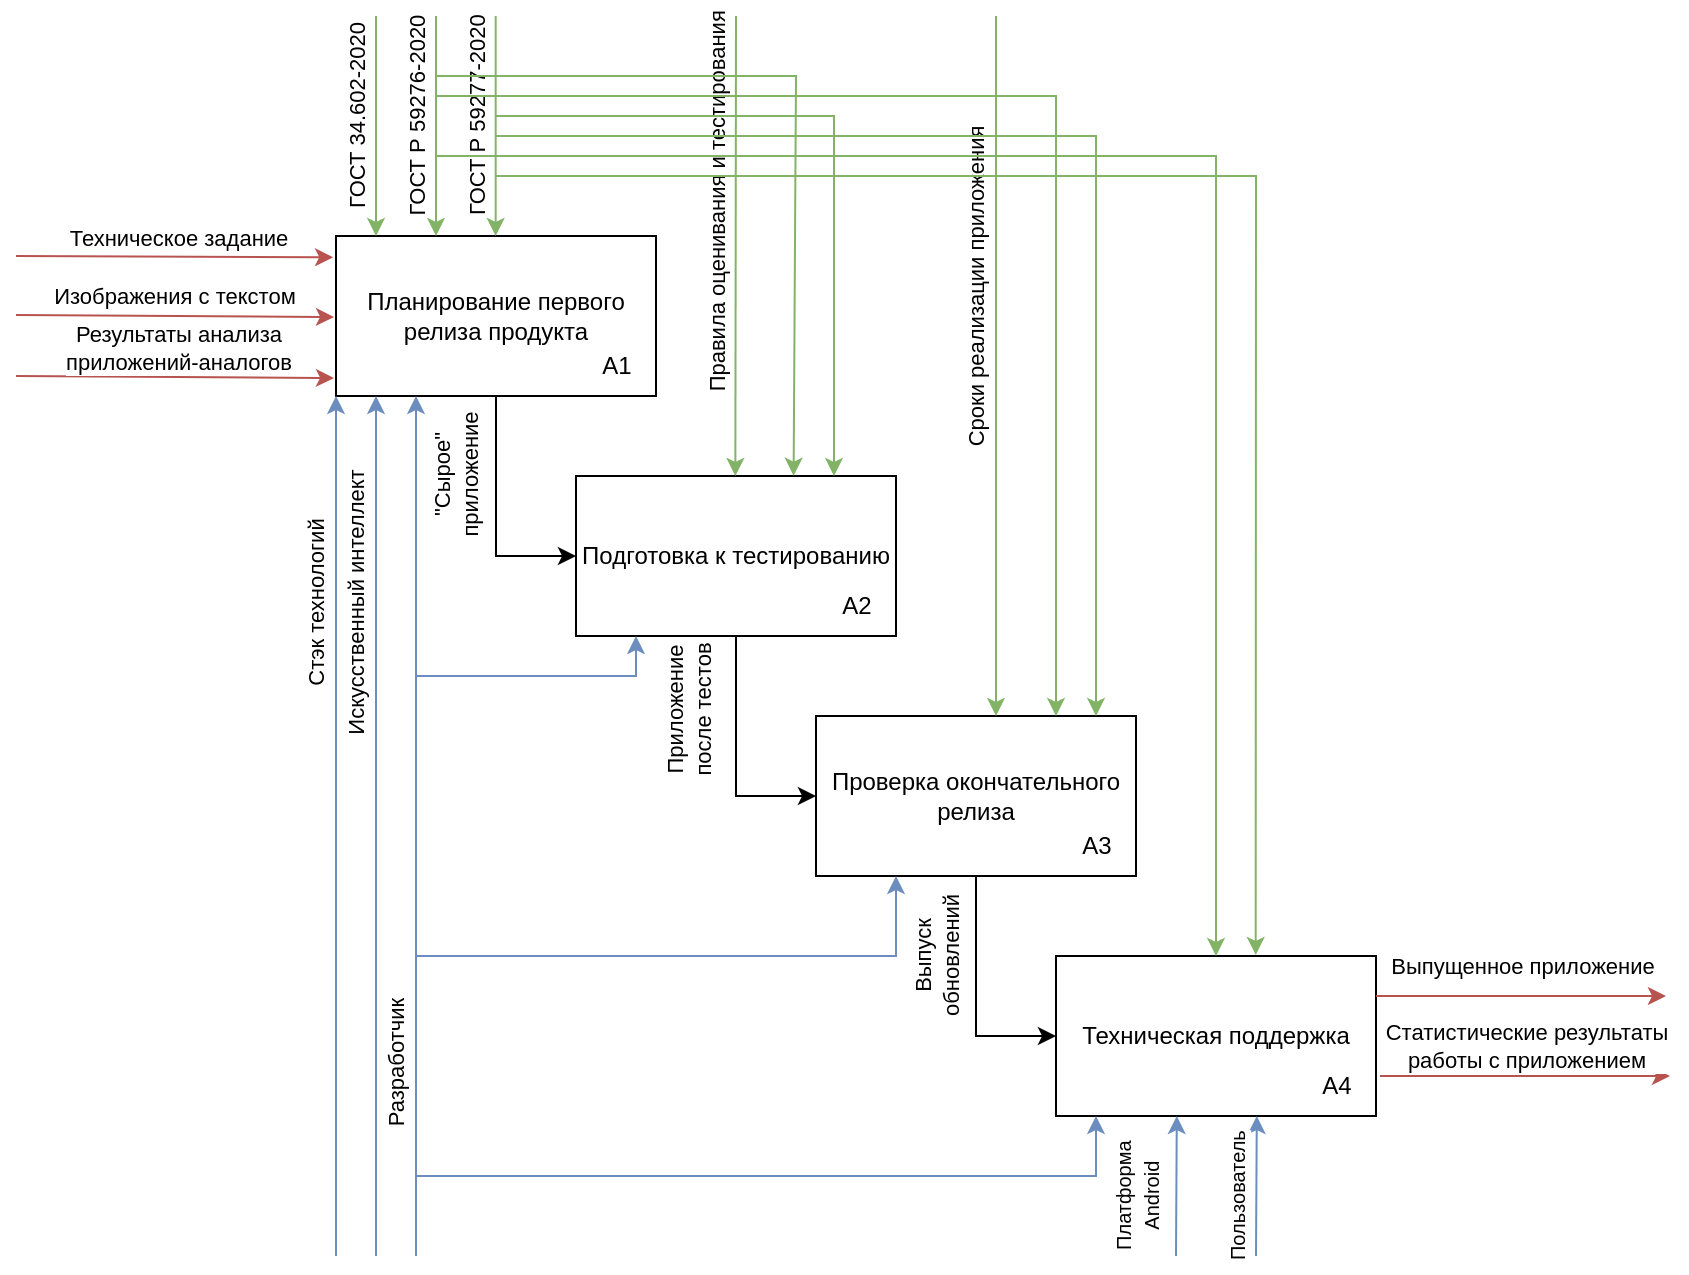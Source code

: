 <mxfile version="21.2.9" type="github">
  <diagram name="Страница 1" id="FvW-8u6A8Kp4nERWcAdV">
    <mxGraphModel dx="2227" dy="1881" grid="1" gridSize="10" guides="1" tooltips="1" connect="1" arrows="1" fold="1" page="1" pageScale="1" pageWidth="827" pageHeight="1169" math="0" shadow="0">
      <root>
        <mxCell id="0" />
        <mxCell id="1" parent="0" />
        <mxCell id="mUoGgQDWp7Y6EdaY5Bcs-1" value="Планирование первого релиза продукта" style="rounded=0;whiteSpace=wrap;html=1;" vertex="1" parent="1">
          <mxGeometry x="160" y="80" width="160" height="80" as="geometry" />
        </mxCell>
        <mxCell id="mUoGgQDWp7Y6EdaY5Bcs-2" value="А1" style="text;html=1;align=center;verticalAlign=middle;resizable=0;points=[];autosize=1;strokeColor=none;fillColor=none;" vertex="1" parent="1">
          <mxGeometry x="280" y="130" width="40" height="30" as="geometry" />
        </mxCell>
        <mxCell id="mUoGgQDWp7Y6EdaY5Bcs-9" value="Подготовка к тестированию" style="rounded=0;whiteSpace=wrap;html=1;" vertex="1" parent="1">
          <mxGeometry x="280" y="200" width="160" height="80" as="geometry" />
        </mxCell>
        <mxCell id="mUoGgQDWp7Y6EdaY5Bcs-10" value="А2" style="text;html=1;align=center;verticalAlign=middle;resizable=0;points=[];autosize=1;strokeColor=none;fillColor=none;" vertex="1" parent="1">
          <mxGeometry x="400" y="250" width="40" height="30" as="geometry" />
        </mxCell>
        <mxCell id="mUoGgQDWp7Y6EdaY5Bcs-11" value="Проверка окончательного релиза" style="rounded=0;whiteSpace=wrap;html=1;" vertex="1" parent="1">
          <mxGeometry x="400" y="320" width="160" height="80" as="geometry" />
        </mxCell>
        <mxCell id="mUoGgQDWp7Y6EdaY5Bcs-12" value="А3" style="text;html=1;align=center;verticalAlign=middle;resizable=0;points=[];autosize=1;strokeColor=none;fillColor=none;" vertex="1" parent="1">
          <mxGeometry x="520" y="370" width="40" height="30" as="geometry" />
        </mxCell>
        <mxCell id="mUoGgQDWp7Y6EdaY5Bcs-13" value="Техническая поддержка" style="rounded=0;whiteSpace=wrap;html=1;" vertex="1" parent="1">
          <mxGeometry x="520" y="440" width="160" height="80" as="geometry" />
        </mxCell>
        <mxCell id="mUoGgQDWp7Y6EdaY5Bcs-14" value="А4" style="text;html=1;align=center;verticalAlign=middle;resizable=0;points=[];autosize=1;strokeColor=none;fillColor=none;" vertex="1" parent="1">
          <mxGeometry x="640" y="490" width="40" height="30" as="geometry" />
        </mxCell>
        <mxCell id="mUoGgQDWp7Y6EdaY5Bcs-15" value="" style="endArrow=classic;html=1;rounded=0;entryX=-0.009;entryY=0.133;entryDx=0;entryDy=0;entryPerimeter=0;fillColor=#f8cecc;strokeColor=#b85450;" edge="1" parent="1" target="mUoGgQDWp7Y6EdaY5Bcs-1">
          <mxGeometry width="50" height="50" relative="1" as="geometry">
            <mxPoint y="90" as="sourcePoint" />
            <mxPoint x="70" y="90" as="targetPoint" />
          </mxGeometry>
        </mxCell>
        <mxCell id="mUoGgQDWp7Y6EdaY5Bcs-20" value="Техническое задание" style="edgeLabel;html=1;align=center;verticalAlign=middle;resizable=0;points=[];" vertex="1" connectable="0" parent="mUoGgQDWp7Y6EdaY5Bcs-15">
          <mxGeometry x="0.193" y="3" relative="1" as="geometry">
            <mxPoint x="-14" y="-7" as="offset" />
          </mxGeometry>
        </mxCell>
        <mxCell id="mUoGgQDWp7Y6EdaY5Bcs-18" value="" style="endArrow=classic;html=1;rounded=0;entryX=-0.009;entryY=0.133;entryDx=0;entryDy=0;entryPerimeter=0;fillColor=#f8cecc;strokeColor=#b85450;" edge="1" parent="1">
          <mxGeometry width="50" height="50" relative="1" as="geometry">
            <mxPoint y="150" as="sourcePoint" />
            <mxPoint x="159" y="151" as="targetPoint" />
          </mxGeometry>
        </mxCell>
        <mxCell id="mUoGgQDWp7Y6EdaY5Bcs-22" value="Результаты анализа&lt;br&gt;приложений-аналогов" style="edgeLabel;html=1;align=center;verticalAlign=middle;resizable=0;points=[];" vertex="1" connectable="0" parent="mUoGgQDWp7Y6EdaY5Bcs-18">
          <mxGeometry x="0.073" y="1" relative="1" as="geometry">
            <mxPoint x="-5" y="-14" as="offset" />
          </mxGeometry>
        </mxCell>
        <mxCell id="mUoGgQDWp7Y6EdaY5Bcs-19" value="" style="endArrow=classic;html=1;rounded=0;entryX=-0.009;entryY=0.133;entryDx=0;entryDy=0;entryPerimeter=0;fillColor=#f8cecc;strokeColor=#b85450;" edge="1" parent="1">
          <mxGeometry width="50" height="50" relative="1" as="geometry">
            <mxPoint y="119.5" as="sourcePoint" />
            <mxPoint x="159" y="120.5" as="targetPoint" />
          </mxGeometry>
        </mxCell>
        <mxCell id="mUoGgQDWp7Y6EdaY5Bcs-21" value="Изображения с текстом" style="edgeLabel;html=1;align=center;verticalAlign=middle;resizable=0;points=[];" vertex="1" connectable="0" parent="mUoGgQDWp7Y6EdaY5Bcs-19">
          <mxGeometry x="-0.197" y="-2" relative="1" as="geometry">
            <mxPoint x="15" y="-12" as="offset" />
          </mxGeometry>
        </mxCell>
        <mxCell id="mUoGgQDWp7Y6EdaY5Bcs-24" value="" style="endArrow=classic;html=1;rounded=0;exitX=0.5;exitY=1;exitDx=0;exitDy=0;entryX=0;entryY=0.5;entryDx=0;entryDy=0;" edge="1" parent="1" source="mUoGgQDWp7Y6EdaY5Bcs-1" target="mUoGgQDWp7Y6EdaY5Bcs-9">
          <mxGeometry width="50" height="50" relative="1" as="geometry">
            <mxPoint x="190" y="250" as="sourcePoint" />
            <mxPoint x="240" y="200" as="targetPoint" />
            <Array as="points">
              <mxPoint x="240" y="240" />
            </Array>
          </mxGeometry>
        </mxCell>
        <mxCell id="mUoGgQDWp7Y6EdaY5Bcs-35" value="&quot;Сырое&quot;&lt;br&gt;приложение" style="edgeLabel;html=1;align=center;verticalAlign=middle;resizable=0;points=[];rotation=270;" vertex="1" connectable="0" parent="mUoGgQDWp7Y6EdaY5Bcs-24">
          <mxGeometry x="-0.576" y="1" relative="1" as="geometry">
            <mxPoint x="-21" y="14" as="offset" />
          </mxGeometry>
        </mxCell>
        <mxCell id="mUoGgQDWp7Y6EdaY5Bcs-25" value="" style="endArrow=classic;html=1;rounded=0;exitX=0.5;exitY=1;exitDx=0;exitDy=0;entryX=0;entryY=0.5;entryDx=0;entryDy=0;" edge="1" parent="1">
          <mxGeometry width="50" height="50" relative="1" as="geometry">
            <mxPoint x="360" y="280" as="sourcePoint" />
            <mxPoint x="400" y="360" as="targetPoint" />
            <Array as="points">
              <mxPoint x="360" y="360" />
            </Array>
          </mxGeometry>
        </mxCell>
        <mxCell id="mUoGgQDWp7Y6EdaY5Bcs-26" value="" style="endArrow=classic;html=1;rounded=0;exitX=0.5;exitY=1;exitDx=0;exitDy=0;entryX=0;entryY=0.5;entryDx=0;entryDy=0;" edge="1" parent="1">
          <mxGeometry width="50" height="50" relative="1" as="geometry">
            <mxPoint x="480" y="400" as="sourcePoint" />
            <mxPoint x="520" y="480" as="targetPoint" />
            <Array as="points">
              <mxPoint x="480" y="480" />
            </Array>
          </mxGeometry>
        </mxCell>
        <mxCell id="mUoGgQDWp7Y6EdaY5Bcs-36" value="Приложение&lt;br&gt;после тестов" style="edgeLabel;html=1;align=center;verticalAlign=middle;resizable=0;points=[];rotation=270;" vertex="1" connectable="0" parent="1">
          <mxGeometry x="270" y="239.996" as="geometry">
            <mxPoint x="-77.0" y="66.0" as="offset" />
          </mxGeometry>
        </mxCell>
        <mxCell id="mUoGgQDWp7Y6EdaY5Bcs-37" value="Выпуск&lt;br&gt;обновлений" style="edgeLabel;html=1;align=center;verticalAlign=middle;resizable=0;points=[];rotation=270;" vertex="1" connectable="0" parent="1">
          <mxGeometry x="460" y="439.996" as="geometry" />
        </mxCell>
        <mxCell id="mUoGgQDWp7Y6EdaY5Bcs-41" value="" style="endArrow=classic;html=1;rounded=0;fillColor=#f8cecc;strokeColor=#b85450;" edge="1" parent="1">
          <mxGeometry width="50" height="50" relative="1" as="geometry">
            <mxPoint x="680" y="460" as="sourcePoint" />
            <mxPoint x="825" y="460" as="targetPoint" />
          </mxGeometry>
        </mxCell>
        <mxCell id="mUoGgQDWp7Y6EdaY5Bcs-42" value="Выпущенное приложение" style="edgeLabel;html=1;align=center;verticalAlign=middle;resizable=0;points=[];" vertex="1" connectable="0" parent="mUoGgQDWp7Y6EdaY5Bcs-41">
          <mxGeometry x="0.073" y="1" relative="1" as="geometry">
            <mxPoint x="-5" y="-14" as="offset" />
          </mxGeometry>
        </mxCell>
        <mxCell id="mUoGgQDWp7Y6EdaY5Bcs-45" value="" style="endArrow=classic;html=1;rounded=0;fillColor=#f8cecc;strokeColor=#b85450;" edge="1" parent="1">
          <mxGeometry width="50" height="50" relative="1" as="geometry">
            <mxPoint x="682" y="500" as="sourcePoint" />
            <mxPoint x="827" y="500" as="targetPoint" />
          </mxGeometry>
        </mxCell>
        <mxCell id="mUoGgQDWp7Y6EdaY5Bcs-46" value="Статистические результаты&lt;br&gt;работы с приложением" style="edgeLabel;html=1;align=center;verticalAlign=middle;resizable=0;points=[];" vertex="1" connectable="0" parent="mUoGgQDWp7Y6EdaY5Bcs-45">
          <mxGeometry x="0.073" y="1" relative="1" as="geometry">
            <mxPoint x="-5" y="-14" as="offset" />
          </mxGeometry>
        </mxCell>
        <mxCell id="mUoGgQDWp7Y6EdaY5Bcs-48" value="" style="endArrow=classic;html=1;rounded=0;fillColor=#dae8fc;strokeColor=#6c8ebf;" edge="1" parent="1">
          <mxGeometry width="50" height="50" relative="1" as="geometry">
            <mxPoint x="160" y="590" as="sourcePoint" />
            <mxPoint x="160" y="160" as="targetPoint" />
          </mxGeometry>
        </mxCell>
        <mxCell id="mUoGgQDWp7Y6EdaY5Bcs-49" value="Стэк технологий" style="edgeLabel;html=1;align=center;verticalAlign=middle;resizable=0;points=[];rotation=270;" vertex="1" connectable="0" parent="mUoGgQDWp7Y6EdaY5Bcs-48">
          <mxGeometry x="-0.575" y="-1" relative="1" as="geometry">
            <mxPoint x="-11" y="-235" as="offset" />
          </mxGeometry>
        </mxCell>
        <mxCell id="mUoGgQDWp7Y6EdaY5Bcs-50" value="" style="endArrow=classic;html=1;rounded=0;fillColor=#dae8fc;strokeColor=#6c8ebf;" edge="1" parent="1">
          <mxGeometry width="50" height="50" relative="1" as="geometry">
            <mxPoint x="180" y="590" as="sourcePoint" />
            <mxPoint x="180" y="160" as="targetPoint" />
          </mxGeometry>
        </mxCell>
        <mxCell id="mUoGgQDWp7Y6EdaY5Bcs-51" value="Искусственный интеллект" style="edgeLabel;html=1;align=center;verticalAlign=middle;resizable=0;points=[];rotation=270;" vertex="1" connectable="0" parent="mUoGgQDWp7Y6EdaY5Bcs-50">
          <mxGeometry x="-0.575" y="-1" relative="1" as="geometry">
            <mxPoint x="-11" y="-235" as="offset" />
          </mxGeometry>
        </mxCell>
        <mxCell id="mUoGgQDWp7Y6EdaY5Bcs-52" value="" style="endArrow=classic;html=1;rounded=0;fillColor=#dae8fc;strokeColor=#6c8ebf;" edge="1" parent="1">
          <mxGeometry width="50" height="50" relative="1" as="geometry">
            <mxPoint x="200" y="590" as="sourcePoint" />
            <mxPoint x="200" y="160" as="targetPoint" />
          </mxGeometry>
        </mxCell>
        <mxCell id="mUoGgQDWp7Y6EdaY5Bcs-53" value="Разработчик" style="edgeLabel;html=1;align=center;verticalAlign=middle;resizable=0;points=[];rotation=270;" vertex="1" connectable="0" parent="mUoGgQDWp7Y6EdaY5Bcs-52">
          <mxGeometry x="-0.575" y="-1" relative="1" as="geometry">
            <mxPoint x="-11" y="-5" as="offset" />
          </mxGeometry>
        </mxCell>
        <mxCell id="mUoGgQDWp7Y6EdaY5Bcs-54" value="" style="endArrow=classic;html=1;rounded=0;fillColor=#dae8fc;strokeColor=#6c8ebf;" edge="1" parent="1">
          <mxGeometry width="50" height="50" relative="1" as="geometry">
            <mxPoint x="200" y="300" as="sourcePoint" />
            <mxPoint x="310" y="280" as="targetPoint" />
            <Array as="points">
              <mxPoint x="310" y="300" />
            </Array>
          </mxGeometry>
        </mxCell>
        <mxCell id="mUoGgQDWp7Y6EdaY5Bcs-55" value="" style="endArrow=classic;html=1;rounded=0;fillColor=#dae8fc;strokeColor=#6c8ebf;" edge="1" parent="1">
          <mxGeometry width="50" height="50" relative="1" as="geometry">
            <mxPoint x="200" y="440" as="sourcePoint" />
            <mxPoint x="440" y="400" as="targetPoint" />
            <Array as="points">
              <mxPoint x="440" y="440" />
            </Array>
          </mxGeometry>
        </mxCell>
        <mxCell id="mUoGgQDWp7Y6EdaY5Bcs-56" value="" style="endArrow=classic;html=1;rounded=0;fillColor=#dae8fc;strokeColor=#6c8ebf;" edge="1" parent="1">
          <mxGeometry width="50" height="50" relative="1" as="geometry">
            <mxPoint x="200" y="550" as="sourcePoint" />
            <mxPoint x="540" y="520" as="targetPoint" />
            <Array as="points">
              <mxPoint x="540" y="550" />
            </Array>
          </mxGeometry>
        </mxCell>
        <mxCell id="mUoGgQDWp7Y6EdaY5Bcs-57" value="" style="endArrow=classic;html=1;rounded=0;entryX=0.315;entryY=1.013;entryDx=0;entryDy=0;entryPerimeter=0;fillColor=#dae8fc;strokeColor=#6c8ebf;" edge="1" parent="1">
          <mxGeometry width="50" height="50" relative="1" as="geometry">
            <mxPoint x="580" y="590" as="sourcePoint" />
            <mxPoint x="580.4" y="520.0" as="targetPoint" />
          </mxGeometry>
        </mxCell>
        <mxCell id="mUoGgQDWp7Y6EdaY5Bcs-58" value="&lt;font style=&quot;font-size: 10px;&quot;&gt;Платформа&lt;br&gt;Android&lt;/font&gt;" style="edgeLabel;html=1;align=center;verticalAlign=middle;resizable=0;points=[];rotation=270;" vertex="1" connectable="0" parent="mUoGgQDWp7Y6EdaY5Bcs-57">
          <mxGeometry x="-0.569" y="1" relative="1" as="geometry">
            <mxPoint x="-19" y="-15" as="offset" />
          </mxGeometry>
        </mxCell>
        <mxCell id="mUoGgQDWp7Y6EdaY5Bcs-59" value="" style="endArrow=classic;html=1;rounded=0;entryX=0.315;entryY=1.013;entryDx=0;entryDy=0;entryPerimeter=0;fillColor=#dae8fc;strokeColor=#6c8ebf;" edge="1" parent="1">
          <mxGeometry width="50" height="50" relative="1" as="geometry">
            <mxPoint x="620" y="590" as="sourcePoint" />
            <mxPoint x="620.4" y="520.0" as="targetPoint" />
          </mxGeometry>
        </mxCell>
        <mxCell id="mUoGgQDWp7Y6EdaY5Bcs-60" value="&lt;span style=&quot;font-size: 10px;&quot;&gt;Пользователь&lt;/span&gt;" style="edgeLabel;html=1;align=center;verticalAlign=middle;resizable=0;points=[];rotation=270;" vertex="1" connectable="0" parent="mUoGgQDWp7Y6EdaY5Bcs-59">
          <mxGeometry x="-0.569" y="1" relative="1" as="geometry">
            <mxPoint x="-9" y="-15" as="offset" />
          </mxGeometry>
        </mxCell>
        <mxCell id="mUoGgQDWp7Y6EdaY5Bcs-61" value="" style="endArrow=classic;html=1;rounded=0;fillColor=#d5e8d4;strokeColor=#82b366;" edge="1" parent="1">
          <mxGeometry width="50" height="50" relative="1" as="geometry">
            <mxPoint x="180" y="-30" as="sourcePoint" />
            <mxPoint x="180" y="80" as="targetPoint" />
          </mxGeometry>
        </mxCell>
        <mxCell id="mUoGgQDWp7Y6EdaY5Bcs-62" value="ГОСТ 34.602-2020" style="edgeLabel;html=1;align=center;verticalAlign=middle;resizable=0;points=[];rotation=270;" vertex="1" connectable="0" parent="mUoGgQDWp7Y6EdaY5Bcs-61">
          <mxGeometry x="-0.289" y="-1" relative="1" as="geometry">
            <mxPoint x="-9" y="11" as="offset" />
          </mxGeometry>
        </mxCell>
        <mxCell id="mUoGgQDWp7Y6EdaY5Bcs-63" value="" style="endArrow=classic;html=1;rounded=0;fillColor=#d5e8d4;strokeColor=#82b366;" edge="1" parent="1">
          <mxGeometry width="50" height="50" relative="1" as="geometry">
            <mxPoint x="210" y="-30" as="sourcePoint" />
            <mxPoint x="210" y="80" as="targetPoint" />
          </mxGeometry>
        </mxCell>
        <mxCell id="mUoGgQDWp7Y6EdaY5Bcs-64" value="ГОСТ Р 59276-2020" style="edgeLabel;html=1;align=center;verticalAlign=middle;resizable=0;points=[];rotation=270;" vertex="1" connectable="0" parent="mUoGgQDWp7Y6EdaY5Bcs-63">
          <mxGeometry x="-0.289" y="-1" relative="1" as="geometry">
            <mxPoint x="-9" y="11" as="offset" />
          </mxGeometry>
        </mxCell>
        <mxCell id="mUoGgQDWp7Y6EdaY5Bcs-65" value="" style="endArrow=classic;html=1;rounded=0;fillColor=#d5e8d4;strokeColor=#82b366;" edge="1" parent="1">
          <mxGeometry width="50" height="50" relative="1" as="geometry">
            <mxPoint x="239.83" y="-30" as="sourcePoint" />
            <mxPoint x="239.83" y="80" as="targetPoint" />
          </mxGeometry>
        </mxCell>
        <mxCell id="mUoGgQDWp7Y6EdaY5Bcs-66" value="ГОСТ Р 59277-2020" style="edgeLabel;html=1;align=center;verticalAlign=middle;resizable=0;points=[];rotation=270;" vertex="1" connectable="0" parent="mUoGgQDWp7Y6EdaY5Bcs-65">
          <mxGeometry x="-0.289" y="-1" relative="1" as="geometry">
            <mxPoint x="-9" y="11" as="offset" />
          </mxGeometry>
        </mxCell>
        <mxCell id="mUoGgQDWp7Y6EdaY5Bcs-67" value="" style="endArrow=classic;html=1;rounded=0;fillColor=#d5e8d4;strokeColor=#82b366;" edge="1" parent="1">
          <mxGeometry width="50" height="50" relative="1" as="geometry">
            <mxPoint x="360" y="-30" as="sourcePoint" />
            <mxPoint x="359.68" y="200" as="targetPoint" />
          </mxGeometry>
        </mxCell>
        <mxCell id="mUoGgQDWp7Y6EdaY5Bcs-68" value="Правила оценивания и тестирования" style="edgeLabel;html=1;align=center;verticalAlign=middle;resizable=0;points=[];rotation=270;" vertex="1" connectable="0" parent="mUoGgQDWp7Y6EdaY5Bcs-67">
          <mxGeometry x="-0.289" y="-1" relative="1" as="geometry">
            <mxPoint x="-9" y="11" as="offset" />
          </mxGeometry>
        </mxCell>
        <mxCell id="mUoGgQDWp7Y6EdaY5Bcs-69" value="" style="endArrow=classic;html=1;rounded=0;fillColor=#d5e8d4;strokeColor=#82b366;" edge="1" parent="1">
          <mxGeometry width="50" height="50" relative="1" as="geometry">
            <mxPoint x="490" y="-30" as="sourcePoint" />
            <mxPoint x="490" y="320" as="targetPoint" />
          </mxGeometry>
        </mxCell>
        <mxCell id="mUoGgQDWp7Y6EdaY5Bcs-70" value="Сроки реализации приложения" style="edgeLabel;html=1;align=center;verticalAlign=middle;resizable=0;points=[];rotation=270;" vertex="1" connectable="0" parent="mUoGgQDWp7Y6EdaY5Bcs-69">
          <mxGeometry x="-0.289" y="-1" relative="1" as="geometry">
            <mxPoint x="-9" y="11" as="offset" />
          </mxGeometry>
        </mxCell>
        <mxCell id="mUoGgQDWp7Y6EdaY5Bcs-71" value="" style="endArrow=classic;html=1;rounded=0;fillColor=#d5e8d4;strokeColor=#82b366;entryX=0.68;entryY=-0.002;entryDx=0;entryDy=0;entryPerimeter=0;" edge="1" parent="1" target="mUoGgQDWp7Y6EdaY5Bcs-9">
          <mxGeometry width="50" height="50" relative="1" as="geometry">
            <mxPoint x="210" as="sourcePoint" />
            <mxPoint x="390" as="targetPoint" />
            <Array as="points">
              <mxPoint x="390" />
            </Array>
          </mxGeometry>
        </mxCell>
        <mxCell id="mUoGgQDWp7Y6EdaY5Bcs-72" value="" style="endArrow=classic;html=1;rounded=0;fillColor=#d5e8d4;strokeColor=#82b366;entryX=0.68;entryY=-0.002;entryDx=0;entryDy=0;entryPerimeter=0;" edge="1" parent="1">
          <mxGeometry width="50" height="50" relative="1" as="geometry">
            <mxPoint x="240" y="20" as="sourcePoint" />
            <mxPoint x="409" y="200" as="targetPoint" />
            <Array as="points">
              <mxPoint x="409" y="20" />
            </Array>
          </mxGeometry>
        </mxCell>
        <mxCell id="mUoGgQDWp7Y6EdaY5Bcs-73" value="" style="endArrow=classic;html=1;rounded=0;fillColor=#d5e8d4;strokeColor=#82b366;entryX=0.75;entryY=0;entryDx=0;entryDy=0;" edge="1" parent="1" target="mUoGgQDWp7Y6EdaY5Bcs-11">
          <mxGeometry width="50" height="50" relative="1" as="geometry">
            <mxPoint x="210" y="10" as="sourcePoint" />
            <mxPoint x="389" y="210" as="targetPoint" />
            <Array as="points">
              <mxPoint x="520" y="10" />
            </Array>
          </mxGeometry>
        </mxCell>
        <mxCell id="mUoGgQDWp7Y6EdaY5Bcs-74" value="" style="endArrow=classic;html=1;rounded=0;fillColor=#d5e8d4;strokeColor=#82b366;" edge="1" parent="1">
          <mxGeometry width="50" height="50" relative="1" as="geometry">
            <mxPoint x="240" y="30" as="sourcePoint" />
            <mxPoint x="540" y="320" as="targetPoint" />
            <Array as="points">
              <mxPoint x="540" y="30" />
            </Array>
          </mxGeometry>
        </mxCell>
        <mxCell id="mUoGgQDWp7Y6EdaY5Bcs-75" value="" style="endArrow=classic;html=1;rounded=0;fillColor=#d5e8d4;strokeColor=#82b366;entryX=0.5;entryY=0;entryDx=0;entryDy=0;" edge="1" parent="1" target="mUoGgQDWp7Y6EdaY5Bcs-13">
          <mxGeometry width="50" height="50" relative="1" as="geometry">
            <mxPoint x="210" y="40" as="sourcePoint" />
            <mxPoint x="389" y="240" as="targetPoint" />
            <Array as="points">
              <mxPoint x="600" y="40" />
            </Array>
          </mxGeometry>
        </mxCell>
        <mxCell id="mUoGgQDWp7Y6EdaY5Bcs-76" value="" style="endArrow=classic;html=1;rounded=0;fillColor=#d5e8d4;strokeColor=#82b366;entryX=0.624;entryY=-0.007;entryDx=0;entryDy=0;entryPerimeter=0;" edge="1" parent="1" target="mUoGgQDWp7Y6EdaY5Bcs-13">
          <mxGeometry width="50" height="50" relative="1" as="geometry">
            <mxPoint x="240" y="50" as="sourcePoint" />
            <mxPoint x="419" y="250" as="targetPoint" />
            <Array as="points">
              <mxPoint x="620" y="50" />
            </Array>
          </mxGeometry>
        </mxCell>
      </root>
    </mxGraphModel>
  </diagram>
</mxfile>
